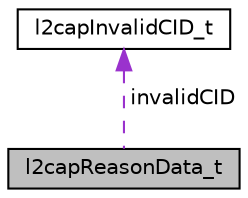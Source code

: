 digraph "l2capReasonData_t"
{
  edge [fontname="Helvetica",fontsize="10",labelfontname="Helvetica",labelfontsize="10"];
  node [fontname="Helvetica",fontsize="10",shape=record];
  Node1 [label="l2capReasonData_t",height=0.2,width=0.4,color="black", fillcolor="grey75", style="filled" fontcolor="black"];
  Node2 -> Node1 [dir="back",color="darkorchid3",fontsize="10",style="dashed",label=" invalidCID" ,fontname="Helvetica"];
  Node2 [label="l2capInvalidCID_t",height=0.2,width=0.4,color="black", fillcolor="white", style="filled",URL="$structl2cap_invalid_c_i_d__t.html"];
}
